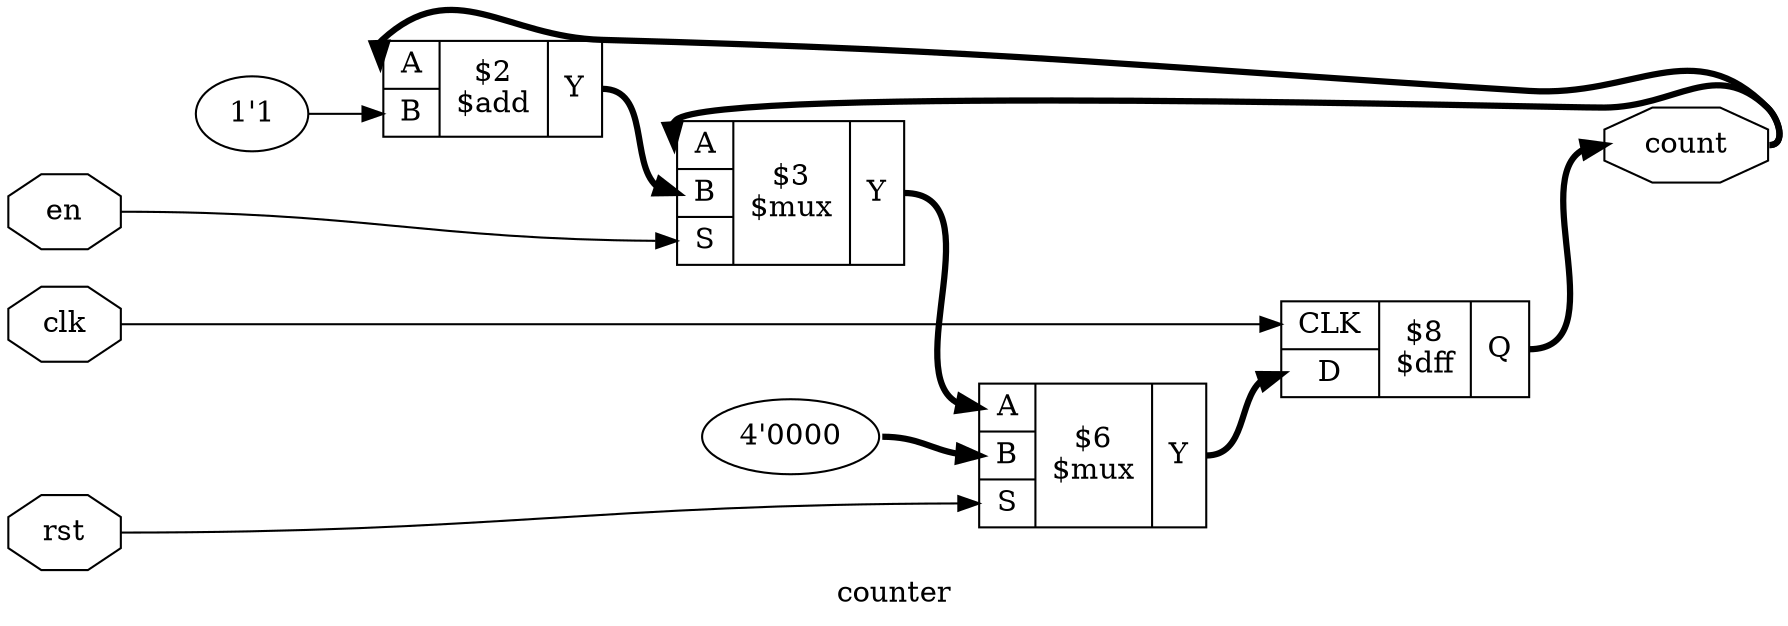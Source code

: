 digraph "counter" {
label="counter";
rankdir="LR";
remincross=true;
n4 [ shape=octagon, label="clk", color="black", fontcolor="black" ];
n5 [ shape=octagon, label="count", color="black", fontcolor="black" ];
n6 [ shape=octagon, label="en", color="black", fontcolor="black" ];
n7 [ shape=octagon, label="rst", color="black", fontcolor="black" ];
{ rank="source"; n4; n6; n7;}
{ rank="sink"; n5;}
v0 [ label="1'1" ];
c11 [ shape=record, label="{{<p8> A|<p9> B}|$2\n$add|{<p10> Y}}" ];
c15 [ shape=record, label="{{<p12> CLK|<p13> D}|$8\n$dff|{<p14> Q}}" ];
c17 [ shape=record, label="{{<p8> A|<p9> B|<p16> S}|$3\n$mux|{<p10> Y}}" ];
v1 [ label="4'0000" ];
c18 [ shape=record, label="{{<p8> A|<p9> B|<p16> S}|$6\n$mux|{<p10> Y}}" ];
c18:p10:e -> c15:p13:w [color="black", style="setlinewidth(3)", label=""];
c11:p10:e -> c17:p9:w [color="black", style="setlinewidth(3)", label=""];
c17:p10:e -> c18:p8:w [color="black", style="setlinewidth(3)", label=""];
n4:e -> c15:p12:w [color="black", label=""];
c15:p14:e -> n5:w [color="black", style="setlinewidth(3)", label=""];
n5:e -> c11:p8:w [color="black", style="setlinewidth(3)", label=""];
n5:e -> c17:p8:w [color="black", style="setlinewidth(3)", label=""];
n6:e -> c17:p16:w [color="black", label=""];
n7:e -> c18:p16:w [color="black", label=""];
v0:e -> c11:p9:w [color="black", label=""];
v1:e -> c18:p9:w [color="black", style="setlinewidth(3)", label=""];
}
